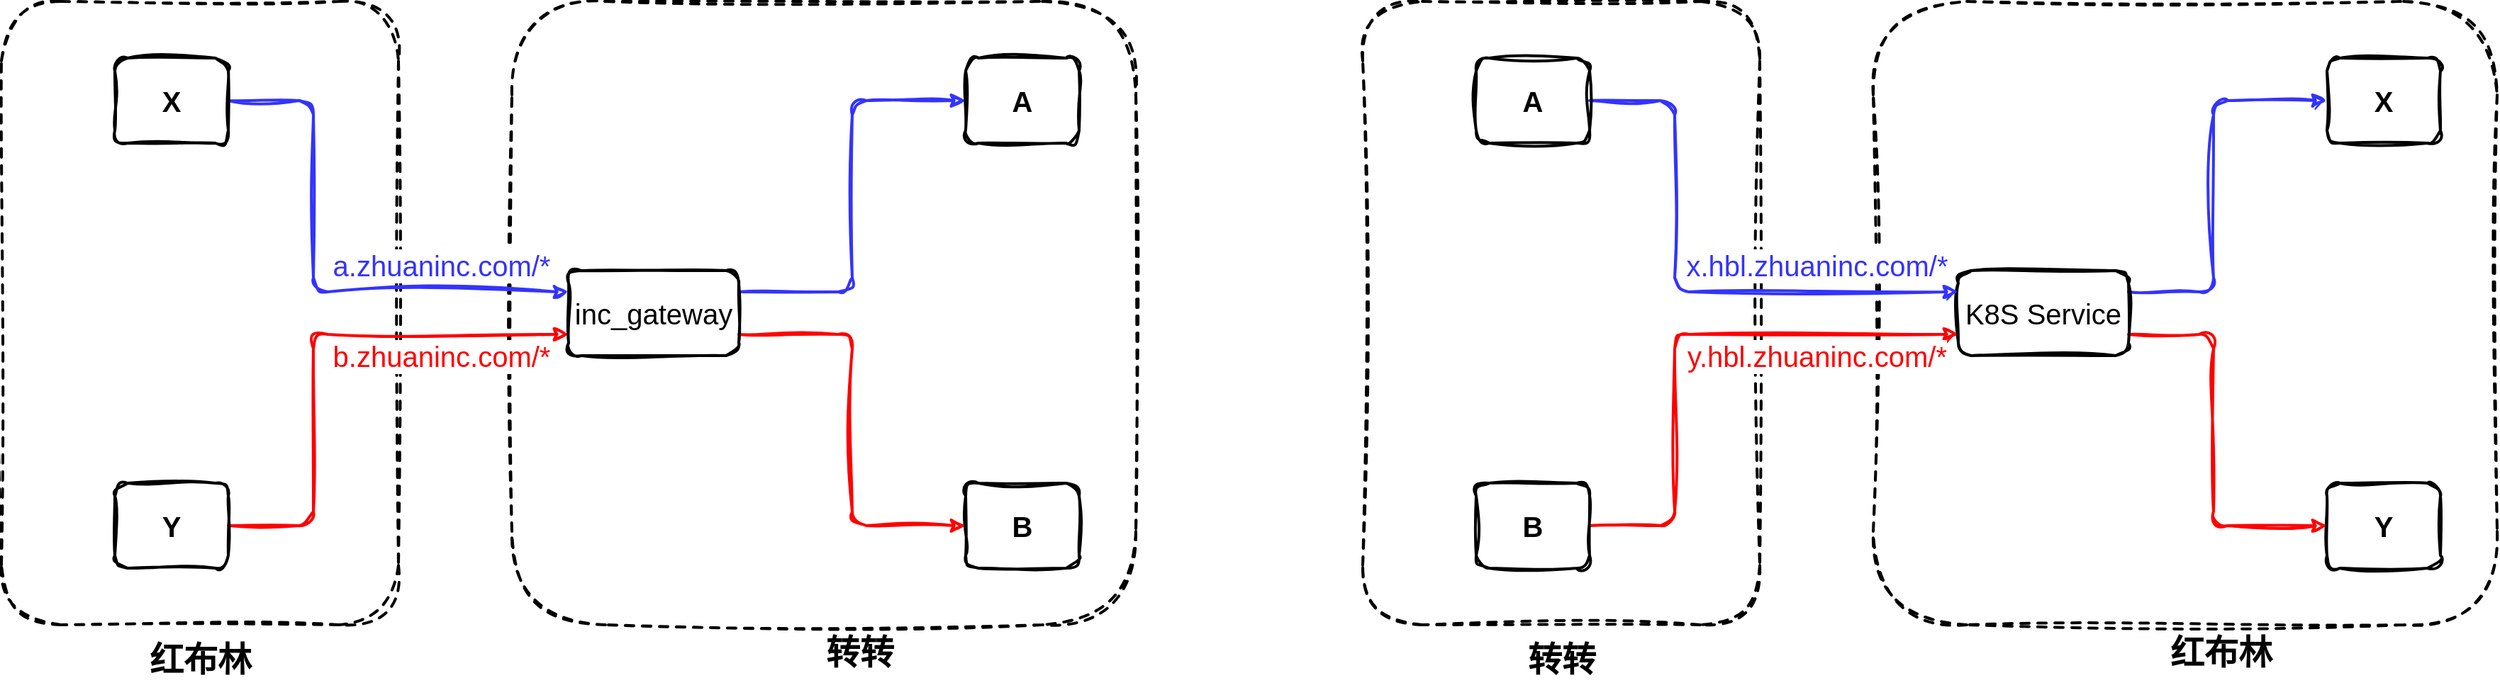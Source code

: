 <mxfile version="24.7.12">
  <diagram name="第 1 页" id="2RO07gVG7NeoAxC_Dsn3">
    <mxGraphModel dx="3753" dy="756" grid="1" gridSize="10" guides="1" tooltips="1" connect="1" arrows="1" fold="1" page="1" pageScale="1" pageWidth="827" pageHeight="1169" math="0" shadow="0">
      <root>
        <mxCell id="0" />
        <mxCell id="1" parent="0" />
        <mxCell id="cziq57MLG6xuVfQF1vAD-1" value="" style="rounded=1;whiteSpace=wrap;html=1;fillColor=none;dashed=1;strokeWidth=2;sketch=1;curveFitting=1;jiggle=2;" parent="1" vertex="1">
          <mxGeometry x="-2000" y="160" width="440" height="440" as="geometry" />
        </mxCell>
        <mxCell id="cziq57MLG6xuVfQF1vAD-2" value="&lt;font style=&quot;font-size: 20px;&quot;&gt;&lt;b&gt;A&lt;/b&gt;&lt;/font&gt;" style="rounded=1;whiteSpace=wrap;html=1;fillColor=none;strokeWidth=2;sketch=1;curveFitting=1;jiggle=2;" parent="1" vertex="1">
          <mxGeometry x="-1680" y="200" width="80" height="60" as="geometry" />
        </mxCell>
        <mxCell id="cziq57MLG6xuVfQF1vAD-3" value="&lt;span style=&quot;font-size: 20px;&quot;&gt;&lt;b&gt;B&lt;/b&gt;&lt;/span&gt;" style="rounded=1;whiteSpace=wrap;html=1;fillColor=none;strokeWidth=2;sketch=1;curveFitting=1;jiggle=2;" parent="1" vertex="1">
          <mxGeometry x="-1680" y="500" width="80" height="60" as="geometry" />
        </mxCell>
        <mxCell id="cziq57MLG6xuVfQF1vAD-5" style="edgeStyle=orthogonalEdgeStyle;rounded=1;orthogonalLoop=1;jettySize=auto;html=1;entryX=0;entryY=0.5;entryDx=0;entryDy=0;strokeWidth=2;strokeColor=#3333FF;exitX=1;exitY=0.25;exitDx=0;exitDy=0;sketch=1;curveFitting=1;jiggle=2;" parent="1" source="cziq57MLG6xuVfQF1vAD-4" target="cziq57MLG6xuVfQF1vAD-2" edge="1">
          <mxGeometry relative="1" as="geometry">
            <mxPoint x="-1820" y="360" as="sourcePoint" />
          </mxGeometry>
        </mxCell>
        <mxCell id="cziq57MLG6xuVfQF1vAD-7" style="edgeStyle=orthogonalEdgeStyle;rounded=1;orthogonalLoop=1;jettySize=auto;html=1;exitX=1;exitY=0.75;exitDx=0;exitDy=0;entryX=0;entryY=0.5;entryDx=0;entryDy=0;strokeWidth=2;strokeColor=#FF0000;sketch=1;curveFitting=1;jiggle=2;" parent="1" source="cziq57MLG6xuVfQF1vAD-4" target="cziq57MLG6xuVfQF1vAD-3" edge="1">
          <mxGeometry relative="1" as="geometry">
            <Array as="points">
              <mxPoint x="-1760" y="395" />
              <mxPoint x="-1760" y="530" />
            </Array>
          </mxGeometry>
        </mxCell>
        <mxCell id="cziq57MLG6xuVfQF1vAD-4" value="&lt;font style=&quot;font-size: 20px;&quot;&gt;inc_gateway&lt;/font&gt;" style="rounded=1;whiteSpace=wrap;html=1;fillColor=none;strokeWidth=2;sketch=1;curveFitting=1;jiggle=2;" parent="1" vertex="1">
          <mxGeometry x="-1960" y="350" width="120" height="60" as="geometry" />
        </mxCell>
        <mxCell id="cziq57MLG6xuVfQF1vAD-8" value="&lt;font style=&quot;font-size: 24px;&quot;&gt;&lt;b&gt;转转&lt;/b&gt;&lt;/font&gt;" style="text;html=1;align=center;verticalAlign=middle;resizable=0;points=[];autosize=1;strokeColor=none;fillColor=none;sketch=1;curveFitting=1;jiggle=2;rounded=1;" parent="1" vertex="1">
          <mxGeometry x="-1790" y="600" width="70" height="40" as="geometry" />
        </mxCell>
        <mxCell id="cziq57MLG6xuVfQF1vAD-10" value="" style="rounded=1;whiteSpace=wrap;html=1;fillColor=none;dashed=1;strokeWidth=2;sketch=1;curveFitting=1;jiggle=2;" parent="1" vertex="1">
          <mxGeometry x="-2360" y="160" width="280" height="440" as="geometry" />
        </mxCell>
        <mxCell id="cziq57MLG6xuVfQF1vAD-25" style="edgeStyle=orthogonalEdgeStyle;rounded=1;orthogonalLoop=1;jettySize=auto;html=1;exitX=1;exitY=0.5;exitDx=0;exitDy=0;entryX=0;entryY=0.25;entryDx=0;entryDy=0;strokeWidth=2;strokeColor=#3333FF;sketch=1;curveFitting=1;jiggle=2;" parent="1" source="cziq57MLG6xuVfQF1vAD-11" target="cziq57MLG6xuVfQF1vAD-4" edge="1">
          <mxGeometry relative="1" as="geometry">
            <Array as="points">
              <mxPoint x="-2140" y="230" />
              <mxPoint x="-2140" y="365" />
            </Array>
          </mxGeometry>
        </mxCell>
        <mxCell id="cziq57MLG6xuVfQF1vAD-11" value="&lt;font style=&quot;font-size: 20px;&quot;&gt;&lt;b&gt;X&lt;/b&gt;&lt;/font&gt;" style="rounded=1;whiteSpace=wrap;html=1;fillColor=none;strokeWidth=2;sketch=1;curveFitting=1;jiggle=2;" parent="1" vertex="1">
          <mxGeometry x="-2280" y="200" width="80" height="60" as="geometry" />
        </mxCell>
        <mxCell id="cziq57MLG6xuVfQF1vAD-23" style="edgeStyle=orthogonalEdgeStyle;rounded=1;orthogonalLoop=1;jettySize=auto;html=1;exitX=1;exitY=0.5;exitDx=0;exitDy=0;entryX=0;entryY=0.75;entryDx=0;entryDy=0;strokeColor=#FF0000;strokeWidth=2;sketch=1;curveFitting=1;jiggle=2;" parent="1" source="cziq57MLG6xuVfQF1vAD-12" target="cziq57MLG6xuVfQF1vAD-4" edge="1">
          <mxGeometry relative="1" as="geometry">
            <Array as="points">
              <mxPoint x="-2140" y="530" />
              <mxPoint x="-2140" y="395" />
            </Array>
          </mxGeometry>
        </mxCell>
        <mxCell id="cziq57MLG6xuVfQF1vAD-12" value="&lt;span style=&quot;font-size: 20px;&quot;&gt;&lt;b&gt;Y&lt;/b&gt;&lt;/span&gt;" style="rounded=1;whiteSpace=wrap;html=1;fillColor=none;strokeWidth=2;sketch=1;curveFitting=1;jiggle=2;" parent="1" vertex="1">
          <mxGeometry x="-2280" y="500" width="80" height="60" as="geometry" />
        </mxCell>
        <mxCell id="cziq57MLG6xuVfQF1vAD-16" value="&lt;font style=&quot;font-size: 24px;&quot;&gt;&lt;b&gt;红布林&lt;/b&gt;&lt;/font&gt;" style="text;html=1;align=center;verticalAlign=middle;resizable=0;points=[];autosize=1;strokeColor=none;fillColor=none;sketch=1;curveFitting=1;jiggle=2;rounded=1;" parent="1" vertex="1">
          <mxGeometry x="-2270" y="605" width="100" height="40" as="geometry" />
        </mxCell>
        <mxCell id="cziq57MLG6xuVfQF1vAD-22" value="&lt;font color=&quot;#3333ff&quot; style=&quot;font-size: 20px;&quot;&gt;a.zhuaninc.com/*&lt;/font&gt;" style="edgeLabel;html=1;align=center;verticalAlign=middle;resizable=0;points=[];sketch=1;curveFitting=1;jiggle=2;rounded=1;" parent="1" vertex="1" connectable="0">
          <mxGeometry x="-2050" y="346" as="geometry" />
        </mxCell>
        <mxCell id="cziq57MLG6xuVfQF1vAD-26" value="&lt;font color=&quot;#ff0000&quot; style=&quot;font-size: 20px;&quot;&gt;b.zhuaninc.com/*&lt;/font&gt;" style="edgeLabel;html=1;align=center;verticalAlign=middle;resizable=0;points=[];sketch=1;curveFitting=1;jiggle=2;rounded=1;" parent="1" vertex="1" connectable="0">
          <mxGeometry x="-2050" y="410" as="geometry" />
        </mxCell>
        <mxCell id="uB9QmdQt7O8xpG_Gr-46-1" value="" style="rounded=1;whiteSpace=wrap;html=1;fillColor=none;dashed=1;strokeWidth=2;sketch=1;curveFitting=1;jiggle=2;" parent="1" vertex="1">
          <mxGeometry x="-1040" y="160" width="440" height="440" as="geometry" />
        </mxCell>
        <mxCell id="uB9QmdQt7O8xpG_Gr-46-2" value="&lt;font style=&quot;font-size: 20px;&quot;&gt;&lt;b&gt;X&lt;/b&gt;&lt;/font&gt;" style="rounded=1;whiteSpace=wrap;html=1;fillColor=none;strokeWidth=2;sketch=1;curveFitting=1;jiggle=2;" parent="1" vertex="1">
          <mxGeometry x="-720" y="200" width="80" height="60" as="geometry" />
        </mxCell>
        <mxCell id="uB9QmdQt7O8xpG_Gr-46-3" value="&lt;span style=&quot;font-size: 20px;&quot;&gt;&lt;b&gt;Y&lt;/b&gt;&lt;/span&gt;" style="rounded=1;whiteSpace=wrap;html=1;fillColor=none;strokeWidth=2;sketch=1;curveFitting=1;jiggle=2;" parent="1" vertex="1">
          <mxGeometry x="-720" y="500" width="80" height="60" as="geometry" />
        </mxCell>
        <mxCell id="uB9QmdQt7O8xpG_Gr-46-4" style="edgeStyle=orthogonalEdgeStyle;rounded=1;orthogonalLoop=1;jettySize=auto;html=1;entryX=0;entryY=0.5;entryDx=0;entryDy=0;strokeWidth=2;strokeColor=#3333FF;exitX=1;exitY=0.25;exitDx=0;exitDy=0;sketch=1;curveFitting=1;jiggle=2;" parent="1" source="uB9QmdQt7O8xpG_Gr-46-6" target="uB9QmdQt7O8xpG_Gr-46-2" edge="1">
          <mxGeometry relative="1" as="geometry">
            <mxPoint x="-860" y="360" as="sourcePoint" />
            <Array as="points">
              <mxPoint x="-800" y="365" />
              <mxPoint x="-800" y="230" />
            </Array>
          </mxGeometry>
        </mxCell>
        <mxCell id="uB9QmdQt7O8xpG_Gr-46-5" style="edgeStyle=orthogonalEdgeStyle;rounded=1;orthogonalLoop=1;jettySize=auto;html=1;exitX=1;exitY=0.75;exitDx=0;exitDy=0;entryX=0;entryY=0.5;entryDx=0;entryDy=0;strokeWidth=2;strokeColor=#FF0000;sketch=1;curveFitting=1;jiggle=2;" parent="1" source="uB9QmdQt7O8xpG_Gr-46-6" target="uB9QmdQt7O8xpG_Gr-46-3" edge="1">
          <mxGeometry relative="1" as="geometry">
            <Array as="points">
              <mxPoint x="-800" y="395" />
              <mxPoint x="-800" y="530" />
            </Array>
          </mxGeometry>
        </mxCell>
        <mxCell id="uB9QmdQt7O8xpG_Gr-46-6" value="&lt;font style=&quot;font-size: 20px;&quot;&gt;K8S Service&lt;/font&gt;" style="rounded=1;whiteSpace=wrap;html=1;fillColor=none;strokeWidth=2;sketch=1;curveFitting=1;jiggle=2;" parent="1" vertex="1">
          <mxGeometry x="-980" y="350" width="120" height="60" as="geometry" />
        </mxCell>
        <mxCell id="uB9QmdQt7O8xpG_Gr-46-7" value="&lt;font style=&quot;font-size: 24px;&quot;&gt;&lt;b&gt;红布林&lt;/b&gt;&lt;/font&gt;" style="text;html=1;align=center;verticalAlign=middle;resizable=0;points=[];autosize=1;strokeColor=none;fillColor=none;sketch=1;curveFitting=1;jiggle=2;rounded=1;" parent="1" vertex="1">
          <mxGeometry x="-845" y="600" width="100" height="40" as="geometry" />
        </mxCell>
        <mxCell id="uB9QmdQt7O8xpG_Gr-46-8" value="" style="rounded=1;whiteSpace=wrap;html=1;fillColor=none;dashed=1;strokeWidth=2;sketch=1;curveFitting=1;jiggle=2;" parent="1" vertex="1">
          <mxGeometry x="-1400" y="160" width="280" height="440" as="geometry" />
        </mxCell>
        <mxCell id="uB9QmdQt7O8xpG_Gr-46-9" style="edgeStyle=orthogonalEdgeStyle;rounded=1;orthogonalLoop=1;jettySize=auto;html=1;exitX=1;exitY=0.5;exitDx=0;exitDy=0;entryX=0;entryY=0.25;entryDx=0;entryDy=0;strokeWidth=2;strokeColor=#3333FF;sketch=1;curveFitting=1;jiggle=2;" parent="1" source="uB9QmdQt7O8xpG_Gr-46-10" target="uB9QmdQt7O8xpG_Gr-46-6" edge="1">
          <mxGeometry relative="1" as="geometry">
            <Array as="points">
              <mxPoint x="-1180" y="230" />
              <mxPoint x="-1180" y="365" />
            </Array>
          </mxGeometry>
        </mxCell>
        <mxCell id="uB9QmdQt7O8xpG_Gr-46-10" value="&lt;font style=&quot;font-size: 20px;&quot;&gt;&lt;b&gt;A&lt;/b&gt;&lt;/font&gt;" style="rounded=1;whiteSpace=wrap;html=1;fillColor=none;strokeWidth=2;sketch=1;curveFitting=1;jiggle=2;" parent="1" vertex="1">
          <mxGeometry x="-1320" y="200" width="80" height="60" as="geometry" />
        </mxCell>
        <mxCell id="uB9QmdQt7O8xpG_Gr-46-11" style="edgeStyle=orthogonalEdgeStyle;rounded=1;orthogonalLoop=1;jettySize=auto;html=1;exitX=1;exitY=0.5;exitDx=0;exitDy=0;entryX=0;entryY=0.75;entryDx=0;entryDy=0;strokeColor=#FF0000;strokeWidth=2;sketch=1;curveFitting=1;jiggle=2;" parent="1" source="uB9QmdQt7O8xpG_Gr-46-12" target="uB9QmdQt7O8xpG_Gr-46-6" edge="1">
          <mxGeometry relative="1" as="geometry">
            <Array as="points">
              <mxPoint x="-1180" y="530" />
              <mxPoint x="-1180" y="395" />
            </Array>
          </mxGeometry>
        </mxCell>
        <mxCell id="uB9QmdQt7O8xpG_Gr-46-12" value="&lt;span style=&quot;font-size: 20px;&quot;&gt;&lt;b&gt;B&lt;/b&gt;&lt;/span&gt;" style="rounded=1;whiteSpace=wrap;html=1;fillColor=none;strokeWidth=2;sketch=1;curveFitting=1;jiggle=2;" parent="1" vertex="1">
          <mxGeometry x="-1320" y="500" width="80" height="60" as="geometry" />
        </mxCell>
        <mxCell id="uB9QmdQt7O8xpG_Gr-46-13" value="&lt;font style=&quot;font-size: 24px;&quot;&gt;&lt;b&gt;转转&lt;/b&gt;&lt;/font&gt;" style="text;html=1;align=center;verticalAlign=middle;resizable=0;points=[];autosize=1;strokeColor=none;fillColor=none;sketch=1;curveFitting=1;jiggle=2;rounded=1;" parent="1" vertex="1">
          <mxGeometry x="-1295" y="605" width="70" height="40" as="geometry" />
        </mxCell>
        <mxCell id="uB9QmdQt7O8xpG_Gr-46-14" value="&lt;font color=&quot;#3333ff&quot; style=&quot;font-size: 20px;&quot;&gt;x.hbl.zhuaninc.com/*&lt;/font&gt;" style="edgeLabel;html=1;align=center;verticalAlign=middle;resizable=0;points=[];sketch=1;curveFitting=1;jiggle=2;rounded=1;" parent="1" vertex="1" connectable="0">
          <mxGeometry x="-1080" y="346" as="geometry" />
        </mxCell>
        <mxCell id="uB9QmdQt7O8xpG_Gr-46-15" value="&lt;font color=&quot;#ff0000&quot; style=&quot;font-size: 20px;&quot;&gt;y.hbl.zhuaninc.com/*&lt;/font&gt;" style="edgeLabel;html=1;align=center;verticalAlign=middle;resizable=0;points=[];sketch=1;curveFitting=1;jiggle=2;rounded=1;" parent="1" vertex="1" connectable="0">
          <mxGeometry x="-1080" y="410" as="geometry" />
        </mxCell>
      </root>
    </mxGraphModel>
  </diagram>
</mxfile>
